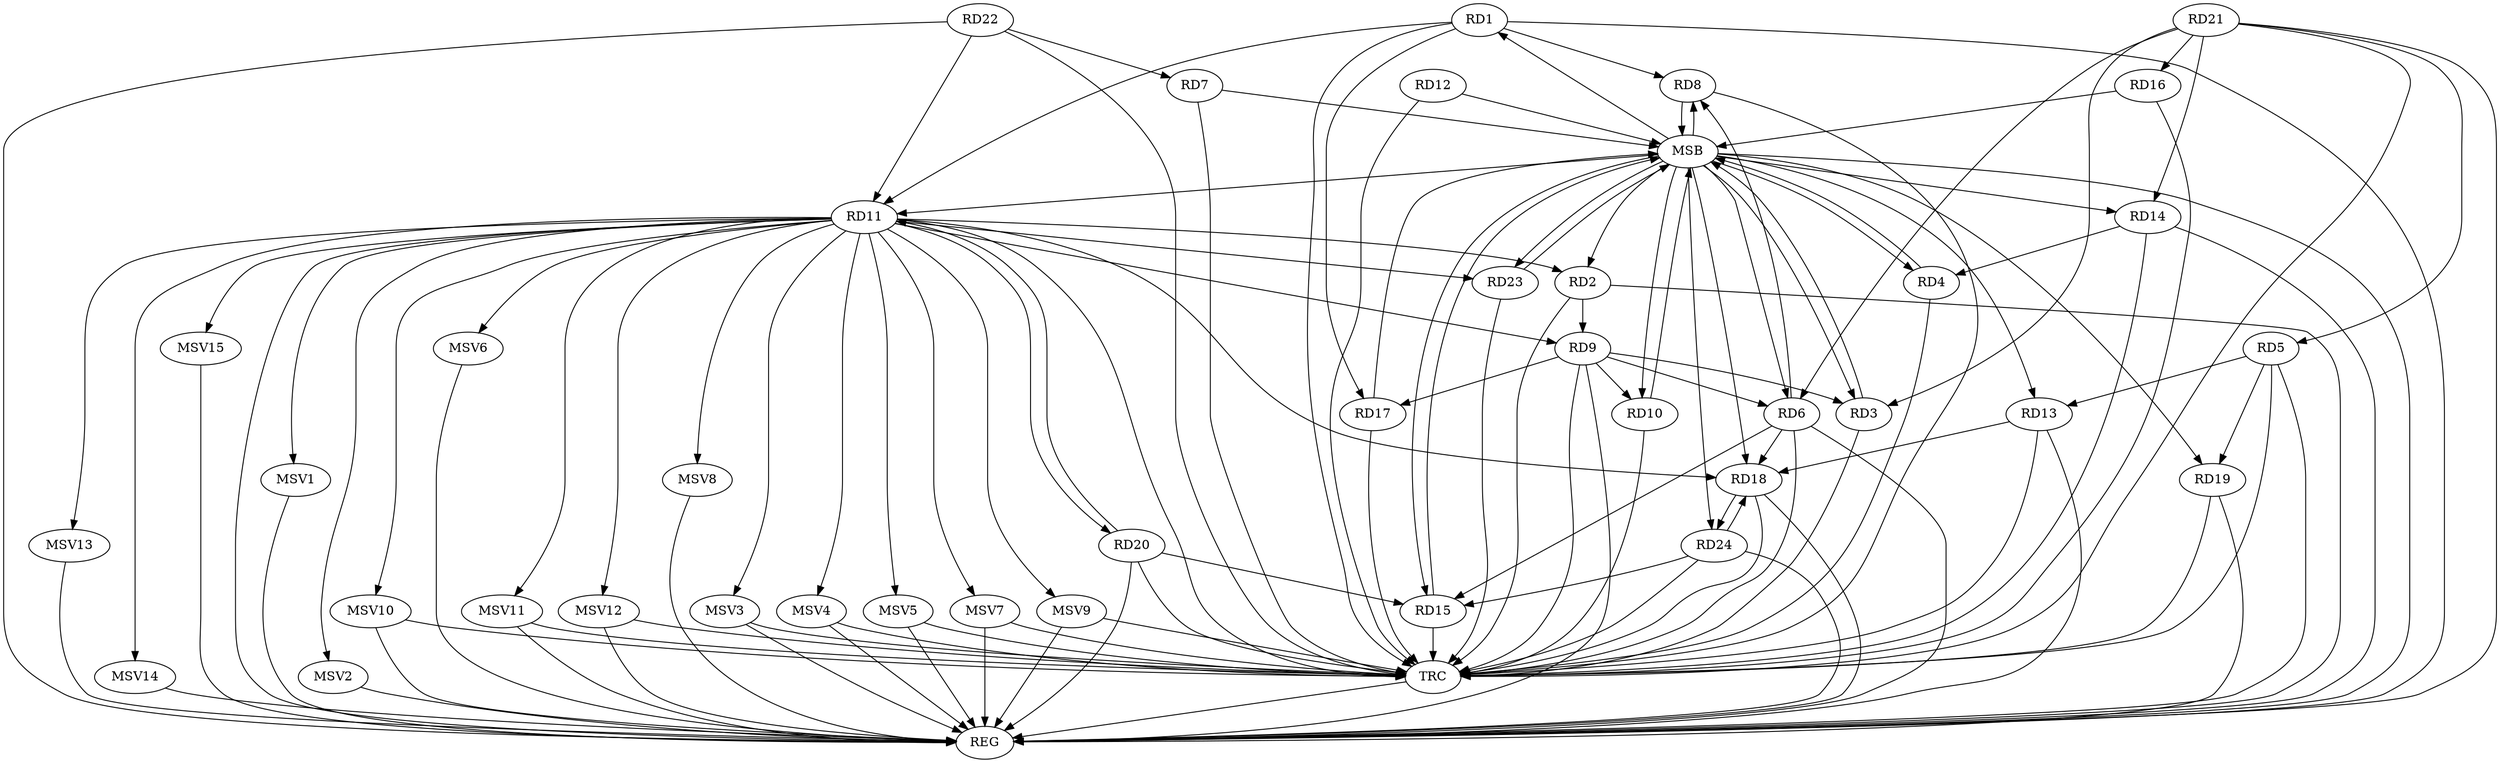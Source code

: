 strict digraph G {
  RD1 [ label="RD1" ];
  RD2 [ label="RD2" ];
  RD3 [ label="RD3" ];
  RD4 [ label="RD4" ];
  RD5 [ label="RD5" ];
  RD6 [ label="RD6" ];
  RD7 [ label="RD7" ];
  RD8 [ label="RD8" ];
  RD9 [ label="RD9" ];
  RD10 [ label="RD10" ];
  RD11 [ label="RD11" ];
  RD12 [ label="RD12" ];
  RD13 [ label="RD13" ];
  RD14 [ label="RD14" ];
  RD15 [ label="RD15" ];
  RD16 [ label="RD16" ];
  RD17 [ label="RD17" ];
  RD18 [ label="RD18" ];
  RD19 [ label="RD19" ];
  RD20 [ label="RD20" ];
  RD21 [ label="RD21" ];
  RD22 [ label="RD22" ];
  RD23 [ label="RD23" ];
  RD24 [ label="RD24" ];
  REG [ label="REG" ];
  MSB [ label="MSB" ];
  TRC [ label="TRC" ];
  MSV1 [ label="MSV1" ];
  MSV2 [ label="MSV2" ];
  MSV3 [ label="MSV3" ];
  MSV4 [ label="MSV4" ];
  MSV5 [ label="MSV5" ];
  MSV6 [ label="MSV6" ];
  MSV7 [ label="MSV7" ];
  MSV8 [ label="MSV8" ];
  MSV9 [ label="MSV9" ];
  MSV10 [ label="MSV10" ];
  MSV11 [ label="MSV11" ];
  MSV12 [ label="MSV12" ];
  MSV13 [ label="MSV13" ];
  MSV14 [ label="MSV14" ];
  MSV15 [ label="MSV15" ];
  RD1 -> RD8;
  RD1 -> RD11;
  RD1 -> RD17;
  RD2 -> RD9;
  RD11 -> RD2;
  RD9 -> RD3;
  RD21 -> RD3;
  RD14 -> RD4;
  RD5 -> RD13;
  RD5 -> RD19;
  RD21 -> RD5;
  RD6 -> RD8;
  RD9 -> RD6;
  RD6 -> RD15;
  RD6 -> RD18;
  RD21 -> RD6;
  RD22 -> RD7;
  RD9 -> RD10;
  RD11 -> RD9;
  RD9 -> RD17;
  RD11 -> RD18;
  RD11 -> RD20;
  RD20 -> RD11;
  RD22 -> RD11;
  RD11 -> RD23;
  RD13 -> RD18;
  RD21 -> RD14;
  RD20 -> RD15;
  RD24 -> RD15;
  RD21 -> RD16;
  RD18 -> RD24;
  RD24 -> RD18;
  RD1 -> REG;
  RD2 -> REG;
  RD5 -> REG;
  RD6 -> REG;
  RD9 -> REG;
  RD11 -> REG;
  RD13 -> REG;
  RD14 -> REG;
  RD18 -> REG;
  RD19 -> REG;
  RD20 -> REG;
  RD21 -> REG;
  RD22 -> REG;
  RD24 -> REG;
  RD3 -> MSB;
  MSB -> RD4;
  MSB -> REG;
  RD4 -> MSB;
  MSB -> RD8;
  MSB -> RD11;
  MSB -> RD13;
  MSB -> RD23;
  RD7 -> MSB;
  MSB -> RD24;
  RD8 -> MSB;
  MSB -> RD15;
  RD10 -> MSB;
  MSB -> RD3;
  MSB -> RD14;
  RD12 -> MSB;
  RD15 -> MSB;
  MSB -> RD18;
  MSB -> RD19;
  RD16 -> MSB;
  MSB -> RD1;
  MSB -> RD2;
  RD17 -> MSB;
  MSB -> RD6;
  MSB -> RD10;
  RD23 -> MSB;
  RD1 -> TRC;
  RD2 -> TRC;
  RD3 -> TRC;
  RD4 -> TRC;
  RD5 -> TRC;
  RD6 -> TRC;
  RD7 -> TRC;
  RD8 -> TRC;
  RD9 -> TRC;
  RD10 -> TRC;
  RD11 -> TRC;
  RD12 -> TRC;
  RD13 -> TRC;
  RD14 -> TRC;
  RD15 -> TRC;
  RD16 -> TRC;
  RD17 -> TRC;
  RD18 -> TRC;
  RD19 -> TRC;
  RD20 -> TRC;
  RD21 -> TRC;
  RD22 -> TRC;
  RD23 -> TRC;
  RD24 -> TRC;
  TRC -> REG;
  RD11 -> MSV1;
  RD11 -> MSV2;
  MSV1 -> REG;
  MSV2 -> REG;
  RD11 -> MSV3;
  MSV3 -> REG;
  MSV3 -> TRC;
  RD11 -> MSV4;
  RD11 -> MSV5;
  MSV4 -> REG;
  MSV4 -> TRC;
  MSV5 -> REG;
  MSV5 -> TRC;
  RD11 -> MSV6;
  MSV6 -> REG;
  RD11 -> MSV7;
  RD11 -> MSV8;
  MSV7 -> REG;
  MSV7 -> TRC;
  MSV8 -> REG;
  RD11 -> MSV9;
  MSV9 -> REG;
  MSV9 -> TRC;
  RD11 -> MSV10;
  RD11 -> MSV11;
  RD11 -> MSV12;
  MSV10 -> REG;
  MSV10 -> TRC;
  MSV11 -> REG;
  MSV11 -> TRC;
  MSV12 -> REG;
  MSV12 -> TRC;
  RD11 -> MSV13;
  MSV13 -> REG;
  RD11 -> MSV14;
  RD11 -> MSV15;
  MSV14 -> REG;
  MSV15 -> REG;
}
